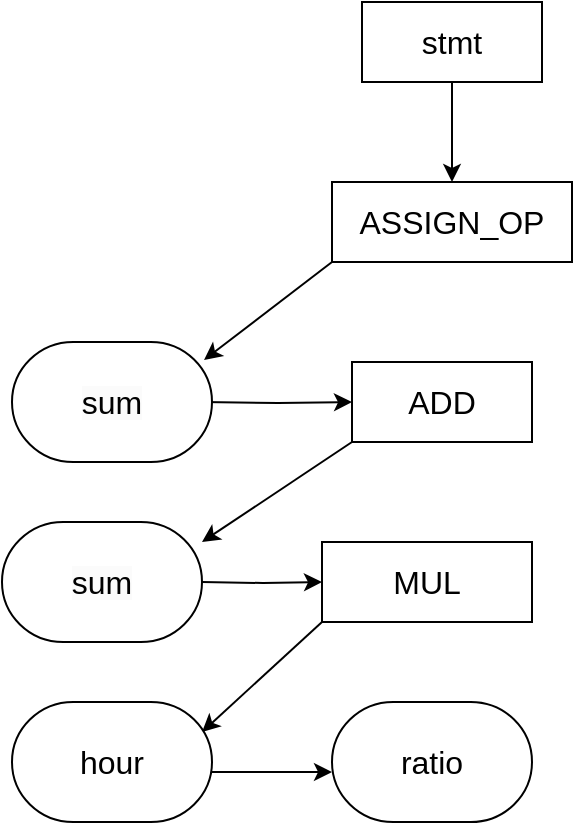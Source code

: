 <mxfile version="24.2.3" type="github" pages="3">
  <diagram id="C5RBs43oDa-KdzZeNtuy" name="Page-1">
    <mxGraphModel dx="470" dy="736" grid="1" gridSize="10" guides="1" tooltips="1" connect="1" arrows="1" fold="1" page="1" pageScale="1" pageWidth="827" pageHeight="1169" math="0" shadow="0">
      <root>
        <mxCell id="WIyWlLk6GJQsqaUBKTNV-0" />
        <mxCell id="WIyWlLk6GJQsqaUBKTNV-1" parent="WIyWlLk6GJQsqaUBKTNV-0" />
        <mxCell id="27S2P3sXcbqq2EMv2Zbi-0" style="edgeStyle=orthogonalEdgeStyle;rounded=0;orthogonalLoop=1;jettySize=auto;html=1;entryX=0.5;entryY=0;entryDx=0;entryDy=0;" edge="1" parent="WIyWlLk6GJQsqaUBKTNV-1" source="27S2P3sXcbqq2EMv2Zbi-1" target="27S2P3sXcbqq2EMv2Zbi-2">
          <mxGeometry relative="1" as="geometry" />
        </mxCell>
        <mxCell id="27S2P3sXcbqq2EMv2Zbi-1" value="&lt;font data-sider-select-id=&quot;dee6ed8b-5d42-46d7-af98-2b2d3d5c65ee&quot; style=&quot;font-size: 16px;&quot;&gt;stmt&lt;/font&gt;" style="rounded=0;whiteSpace=wrap;html=1;" vertex="1" parent="WIyWlLk6GJQsqaUBKTNV-1">
          <mxGeometry x="275" y="220" width="90" height="40" as="geometry" />
        </mxCell>
        <mxCell id="27S2P3sXcbqq2EMv2Zbi-2" value="&lt;font data-sider-select-id=&quot;dee6ed8b-5d42-46d7-af98-2b2d3d5c65ee&quot; style=&quot;font-size: 16px;&quot;&gt;ASSIGN_OP&lt;/font&gt;" style="rounded=0;whiteSpace=wrap;html=1;" vertex="1" parent="WIyWlLk6GJQsqaUBKTNV-1">
          <mxGeometry x="260" y="310" width="120" height="40" as="geometry" />
        </mxCell>
        <mxCell id="27S2P3sXcbqq2EMv2Zbi-3" value="&lt;span data-sider-select-id=&quot;1621714e-7e79-4df6-b9df-c7def656f76a&quot; style=&quot;font-size: 16px;&quot;&gt;MUL&lt;/span&gt;" style="rounded=0;whiteSpace=wrap;html=1;" vertex="1" parent="WIyWlLk6GJQsqaUBKTNV-1">
          <mxGeometry x="255" y="490" width="105" height="40" as="geometry" />
        </mxCell>
        <mxCell id="27S2P3sXcbqq2EMv2Zbi-4" value="&lt;span data-sider-select-id=&quot;72811d2f-14c1-4fe5-9dea-efd255cf5ae1&quot; style=&quot;font-size: 16px;&quot;&gt;ADD&lt;/span&gt;" style="rounded=0;whiteSpace=wrap;html=1;" vertex="1" parent="WIyWlLk6GJQsqaUBKTNV-1">
          <mxGeometry x="270" y="400" width="90" height="40" as="geometry" />
        </mxCell>
        <mxCell id="27S2P3sXcbqq2EMv2Zbi-6" style="edgeStyle=orthogonalEdgeStyle;rounded=0;orthogonalLoop=1;jettySize=auto;html=1;entryX=0;entryY=0.5;entryDx=0;entryDy=0;" edge="1" parent="WIyWlLk6GJQsqaUBKTNV-1">
          <mxGeometry relative="1" as="geometry">
            <mxPoint x="195" y="605" as="sourcePoint" />
            <mxPoint x="260" y="605" as="targetPoint" />
          </mxGeometry>
        </mxCell>
        <mxCell id="27S2P3sXcbqq2EMv2Zbi-8" style="edgeStyle=orthogonalEdgeStyle;rounded=0;orthogonalLoop=1;jettySize=auto;html=1;entryX=0;entryY=0.5;entryDx=0;entryDy=0;" edge="1" parent="WIyWlLk6GJQsqaUBKTNV-1" target="27S2P3sXcbqq2EMv2Zbi-3">
          <mxGeometry relative="1" as="geometry">
            <mxPoint x="195" y="510" as="sourcePoint" />
          </mxGeometry>
        </mxCell>
        <mxCell id="27S2P3sXcbqq2EMv2Zbi-10" style="edgeStyle=orthogonalEdgeStyle;rounded=0;orthogonalLoop=1;jettySize=auto;html=1;entryX=0;entryY=0.5;entryDx=0;entryDy=0;" edge="1" parent="WIyWlLk6GJQsqaUBKTNV-1" target="27S2P3sXcbqq2EMv2Zbi-4">
          <mxGeometry relative="1" as="geometry">
            <mxPoint x="195" y="420" as="sourcePoint" />
          </mxGeometry>
        </mxCell>
        <mxCell id="27S2P3sXcbqq2EMv2Zbi-12" value="" style="endArrow=classic;html=1;rounded=0;exitX=0;exitY=1;exitDx=0;exitDy=0;entryX=0.96;entryY=0.15;entryDx=0;entryDy=0;entryPerimeter=0;" edge="1" parent="WIyWlLk6GJQsqaUBKTNV-1" source="27S2P3sXcbqq2EMv2Zbi-2" target="9n4zqiEyNXkeWeJWRtDV-1">
          <mxGeometry width="50" height="50" relative="1" as="geometry">
            <mxPoint x="245" y="320" as="sourcePoint" />
            <mxPoint x="195" y="400" as="targetPoint" />
          </mxGeometry>
        </mxCell>
        <mxCell id="27S2P3sXcbqq2EMv2Zbi-13" value="" style="endArrow=classic;html=1;rounded=0;exitX=0;exitY=1;exitDx=0;exitDy=0;entryX=1;entryY=0;entryDx=0;entryDy=0;" edge="1" parent="WIyWlLk6GJQsqaUBKTNV-1" source="27S2P3sXcbqq2EMv2Zbi-4">
          <mxGeometry width="50" height="50" relative="1" as="geometry">
            <mxPoint x="245" y="410" as="sourcePoint" />
            <mxPoint x="195" y="490" as="targetPoint" />
          </mxGeometry>
        </mxCell>
        <mxCell id="27S2P3sXcbqq2EMv2Zbi-14" value="" style="endArrow=classic;html=1;rounded=0;entryX=1;entryY=0;entryDx=0;entryDy=0;exitX=0;exitY=1;exitDx=0;exitDy=0;" edge="1" parent="WIyWlLk6GJQsqaUBKTNV-1" source="27S2P3sXcbqq2EMv2Zbi-3">
          <mxGeometry width="50" height="50" relative="1" as="geometry">
            <mxPoint x="250" y="510" as="sourcePoint" />
            <mxPoint x="195" y="585" as="targetPoint" />
          </mxGeometry>
        </mxCell>
        <mxCell id="9n4zqiEyNXkeWeJWRtDV-1" value="&lt;br data-sider-select-id=&quot;b2b47d29-bed7-42bd-8b9e-62a4c75ea1e3&quot;&gt;&lt;span style=&quot;color: rgb(0, 0, 0); font-family: Helvetica; font-size: 16px; font-style: normal; font-variant-ligatures: normal; font-variant-caps: normal; font-weight: 400; letter-spacing: normal; orphans: 2; text-align: center; text-indent: 0px; text-transform: none; widows: 2; word-spacing: 0px; -webkit-text-stroke-width: 0px; white-space: normal; background-color: rgb(251, 251, 251); text-decoration-thickness: initial; text-decoration-style: initial; text-decoration-color: initial; display: inline !important; float: none;&quot;&gt;sum&lt;/span&gt;&lt;div&gt;&lt;br/&gt;&lt;/div&gt;" style="strokeWidth=1;html=1;shape=mxgraph.flowchart.terminator;whiteSpace=wrap;" vertex="1" parent="WIyWlLk6GJQsqaUBKTNV-1">
          <mxGeometry x="100" y="390" width="100" height="60" as="geometry" />
        </mxCell>
        <mxCell id="9n4zqiEyNXkeWeJWRtDV-3" value="&lt;br data-sider-select-id=&quot;b2b47d29-bed7-42bd-8b9e-62a4c75ea1e3&quot;&gt;&lt;span style=&quot;color: rgb(0, 0, 0); font-family: Helvetica; font-size: 16px; font-style: normal; font-variant-ligatures: normal; font-variant-caps: normal; font-weight: 400; letter-spacing: normal; orphans: 2; text-align: center; text-indent: 0px; text-transform: none; widows: 2; word-spacing: 0px; -webkit-text-stroke-width: 0px; white-space: normal; background-color: rgb(251, 251, 251); text-decoration-thickness: initial; text-decoration-style: initial; text-decoration-color: initial; display: inline !important; float: none;&quot;&gt;sum&lt;/span&gt;&lt;div&gt;&lt;br/&gt;&lt;/div&gt;" style="strokeWidth=1;html=1;shape=mxgraph.flowchart.terminator;whiteSpace=wrap;" vertex="1" parent="WIyWlLk6GJQsqaUBKTNV-1">
          <mxGeometry x="95" y="480" width="100" height="60" as="geometry" />
        </mxCell>
        <mxCell id="9n4zqiEyNXkeWeJWRtDV-4" value="&lt;div data-sider-select-id=&quot;52762617-b685-4083-9c0e-56b713b56889&quot;&gt;&lt;span style=&quot;font-size: 16px;&quot;&gt;hour&lt;/span&gt;&lt;/div&gt;" style="strokeWidth=1;html=1;shape=mxgraph.flowchart.terminator;whiteSpace=wrap;" vertex="1" parent="WIyWlLk6GJQsqaUBKTNV-1">
          <mxGeometry x="100" y="570" width="100" height="60" as="geometry" />
        </mxCell>
        <mxCell id="9n4zqiEyNXkeWeJWRtDV-5" value="&lt;div data-sider-select-id=&quot;52762617-b685-4083-9c0e-56b713b56889&quot;&gt;&lt;span data-sider-select-id=&quot;156f6e99-f859-4ebe-a71d-e269e159782e&quot; style=&quot;font-size: 16px;&quot;&gt;ratio&lt;/span&gt;&lt;/div&gt;" style="strokeWidth=1;html=1;shape=mxgraph.flowchart.terminator;whiteSpace=wrap;" vertex="1" parent="WIyWlLk6GJQsqaUBKTNV-1">
          <mxGeometry x="260" y="570" width="100" height="60" as="geometry" />
        </mxCell>
      </root>
    </mxGraphModel>
  </diagram>
  <diagram id="fNfHDB7TTBPppFq7aZpA" name="페이지-2">
    <mxGraphModel dx="1175" dy="1840" grid="1" gridSize="10" guides="1" tooltips="1" connect="1" arrows="1" fold="1" page="1" pageScale="1" pageWidth="827" pageHeight="1169" math="0" shadow="0">
      <root>
        <mxCell id="0" />
        <mxCell id="1" parent="0" />
        <mxCell id="7d0kxQEAGNRu3mSkD8jf-1" style="edgeStyle=orthogonalEdgeStyle;rounded=0;orthogonalLoop=1;jettySize=auto;html=1;entryX=0.5;entryY=0;entryDx=0;entryDy=0;" edge="1" parent="1" source="7d0kxQEAGNRu3mSkD8jf-2" target="7d0kxQEAGNRu3mSkD8jf-4">
          <mxGeometry relative="1" as="geometry" />
        </mxCell>
        <mxCell id="7d0kxQEAGNRu3mSkD8jf-2" value="&lt;font data-sider-select-id=&quot;dee6ed8b-5d42-46d7-af98-2b2d3d5c65ee&quot; style=&quot;font-size: 16px;&quot;&gt;IF_ST&lt;/font&gt;" style="rounded=0;whiteSpace=wrap;html=1;" vertex="1" parent="1">
          <mxGeometry x="275" y="220" width="90" height="40" as="geometry" />
        </mxCell>
        <mxCell id="7d0kxQEAGNRu3mSkD8jf-4" value="&lt;font data-sider-select-id=&quot;dee6ed8b-5d42-46d7-af98-2b2d3d5c65ee&quot; style=&quot;font-size: 16px;&quot;&gt;GE&lt;/font&gt;" style="rounded=0;whiteSpace=wrap;html=1;" vertex="1" parent="1">
          <mxGeometry x="260" y="310" width="120" height="40" as="geometry" />
        </mxCell>
        <mxCell id="7d0kxQEAGNRu3mSkD8jf-6" value="&lt;span style=&quot;font-size: 16px;&quot;&gt;EXP_ST&lt;/span&gt;" style="rounded=0;whiteSpace=wrap;html=1;" vertex="1" parent="1">
          <mxGeometry x="685" y="310" width="105" height="40" as="geometry" />
        </mxCell>
        <mxCell id="7d0kxQEAGNRu3mSkD8jf-11" value="&lt;span data-sider-select-id=&quot;a35e91d1-0b74-42c9-a46e-b5261c70f3c6&quot; style=&quot;font-size: 16px;&quot;&gt;ASSIGN_OP&lt;/span&gt;" style="rounded=0;whiteSpace=wrap;html=1;" vertex="1" parent="1">
          <mxGeometry x="420" y="405" width="110" height="40" as="geometry" />
        </mxCell>
        <mxCell id="7d0kxQEAGNRu3mSkD8jf-12" style="edgeStyle=orthogonalEdgeStyle;rounded=0;orthogonalLoop=1;jettySize=auto;html=1;entryX=0;entryY=0.5;entryDx=0;entryDy=0;" edge="1" parent="1" source="7d0kxQEAGNRu3mSkD8jf-13" target="7d0kxQEAGNRu3mSkD8jf-6">
          <mxGeometry relative="1" as="geometry" />
        </mxCell>
        <mxCell id="KdiFoH9Uw0eDkTZSnD7i-1" style="edgeStyle=orthogonalEdgeStyle;rounded=0;orthogonalLoop=1;jettySize=auto;html=1;entryX=0.5;entryY=0;entryDx=0;entryDy=0;" edge="1" parent="1" source="7d0kxQEAGNRu3mSkD8jf-13" target="7d0kxQEAGNRu3mSkD8jf-11">
          <mxGeometry relative="1" as="geometry" />
        </mxCell>
        <mxCell id="7d0kxQEAGNRu3mSkD8jf-13" value="&lt;font data-sider-select-id=&quot;dee6ed8b-5d42-46d7-af98-2b2d3d5c65ee&quot; style=&quot;font-size: 16px;&quot;&gt;EXP_ST&lt;/font&gt;" style="rounded=0;whiteSpace=wrap;html=1;" vertex="1" parent="1">
          <mxGeometry x="430" y="310" width="90" height="40" as="geometry" />
        </mxCell>
        <mxCell id="7d0kxQEAGNRu3mSkD8jf-20" style="edgeStyle=orthogonalEdgeStyle;rounded=0;orthogonalLoop=1;jettySize=auto;html=1;entryX=0;entryY=0.5;entryDx=0;entryDy=0;" edge="1" parent="1">
          <mxGeometry relative="1" as="geometry">
            <mxPoint x="195" y="420" as="sourcePoint" />
            <mxPoint x="275" y="420" as="targetPoint" />
          </mxGeometry>
        </mxCell>
        <mxCell id="7d0kxQEAGNRu3mSkD8jf-17" value="" style="endArrow=classic;html=1;rounded=0;exitX=0;exitY=1;exitDx=0;exitDy=0;entryX=1;entryY=0;entryDx=0;entryDy=0;" edge="1" parent="1" source="7d0kxQEAGNRu3mSkD8jf-4">
          <mxGeometry width="50" height="50" relative="1" as="geometry">
            <mxPoint x="245" y="320" as="sourcePoint" />
            <mxPoint x="195" y="400" as="targetPoint" />
          </mxGeometry>
        </mxCell>
        <mxCell id="KdiFoH9Uw0eDkTZSnD7i-3" value="&lt;span data-sider-select-id=&quot;a35e91d1-0b74-42c9-a46e-b5261c70f3c6&quot; style=&quot;font-size: 16px;&quot;&gt;ASSIGN_OP&lt;/span&gt;" style="rounded=0;whiteSpace=wrap;html=1;" vertex="1" parent="1">
          <mxGeometry x="680" y="400" width="110" height="40" as="geometry" />
        </mxCell>
        <mxCell id="Btchepn9e1ZtWBrve7HN-1" value="&lt;div style=&quot;font-size: 16px;&quot;&gt;a&lt;/div&gt;" style="strokeWidth=1;html=1;shape=mxgraph.flowchart.terminator;whiteSpace=wrap;" vertex="1" parent="1">
          <mxGeometry x="100" y="390" width="100" height="60" as="geometry" />
        </mxCell>
        <mxCell id="Btchepn9e1ZtWBrve7HN-2" value="&lt;div style=&quot;font-size: 16px;&quot;&gt;b&lt;/div&gt;" style="strokeWidth=1;html=1;shape=mxgraph.flowchart.terminator;whiteSpace=wrap;" vertex="1" parent="1">
          <mxGeometry x="280" y="390" width="100" height="60" as="geometry" />
        </mxCell>
        <mxCell id="Btchepn9e1ZtWBrve7HN-8" value="&lt;div style=&quot;font-size: 16px;&quot;&gt;a&lt;/div&gt;" style="strokeWidth=1;html=1;shape=mxgraph.flowchart.terminator;whiteSpace=wrap;" vertex="1" parent="1">
          <mxGeometry x="700" y="490" width="100" height="60" as="geometry" />
        </mxCell>
        <mxCell id="Btchepn9e1ZtWBrve7HN-13" style="edgeStyle=orthogonalEdgeStyle;rounded=0;orthogonalLoop=1;jettySize=auto;html=1;" edge="1" parent="1" source="Btchepn9e1ZtWBrve7HN-9" target="Btchepn9e1ZtWBrve7HN-10">
          <mxGeometry relative="1" as="geometry" />
        </mxCell>
        <mxCell id="Btchepn9e1ZtWBrve7HN-9" value="&lt;div data-sider-select-id=&quot;af204300-070c-4a5b-835b-bccf7250c817&quot; style=&quot;font-size: 16px;&quot;&gt;c&lt;/div&gt;" style="strokeWidth=1;html=1;shape=mxgraph.flowchart.terminator;whiteSpace=wrap;" vertex="1" parent="1">
          <mxGeometry x="270" y="490" width="100" height="60" as="geometry" />
        </mxCell>
        <mxCell id="Btchepn9e1ZtWBrve7HN-10" value="&lt;div data-sider-select-id=&quot;61d3a874-7bee-412e-b526-edf2e81e6780&quot; style=&quot;font-size: 16px;&quot;&gt;b&lt;/div&gt;" style="strokeWidth=1;html=1;shape=mxgraph.flowchart.terminator;whiteSpace=wrap;" vertex="1" parent="1">
          <mxGeometry x="420" y="490" width="100" height="60" as="geometry" />
        </mxCell>
        <mxCell id="Btchepn9e1ZtWBrve7HN-11" value="&lt;div data-sider-select-id=&quot;c081013d-5fb5-40e5-8097-fedc40ae0598&quot; style=&quot;font-size: 16px;&quot;&gt;c&lt;/div&gt;" style="strokeWidth=1;html=1;shape=mxgraph.flowchart.terminator;whiteSpace=wrap;" vertex="1" parent="1">
          <mxGeometry x="550" y="490" width="100" height="60" as="geometry" />
        </mxCell>
        <mxCell id="Btchepn9e1ZtWBrve7HN-12" value="" style="endArrow=classic;html=1;rounded=0;exitX=0;exitY=1;exitDx=0;exitDy=0;entryX=1;entryY=0;entryDx=0;entryDy=0;" edge="1" parent="1">
          <mxGeometry width="50" height="50" relative="1" as="geometry">
            <mxPoint x="420" y="445" as="sourcePoint" />
            <mxPoint x="355" y="495" as="targetPoint" />
          </mxGeometry>
        </mxCell>
        <mxCell id="Btchepn9e1ZtWBrve7HN-14" value="" style="endArrow=classic;html=1;rounded=0;exitX=0;exitY=1;exitDx=0;exitDy=0;entryX=1;entryY=0;entryDx=0;entryDy=0;" edge="1" parent="1">
          <mxGeometry width="50" height="50" relative="1" as="geometry">
            <mxPoint x="680" y="440" as="sourcePoint" />
            <mxPoint x="615" y="490" as="targetPoint" />
          </mxGeometry>
        </mxCell>
        <mxCell id="Btchepn9e1ZtWBrve7HN-15" style="edgeStyle=orthogonalEdgeStyle;rounded=0;orthogonalLoop=1;jettySize=auto;html=1;entryX=0.522;entryY=-0.093;entryDx=0;entryDy=0;entryPerimeter=0;" edge="1" parent="1" source="7d0kxQEAGNRu3mSkD8jf-6" target="KdiFoH9Uw0eDkTZSnD7i-3">
          <mxGeometry relative="1" as="geometry" />
        </mxCell>
        <mxCell id="Btchepn9e1ZtWBrve7HN-16" style="edgeStyle=orthogonalEdgeStyle;rounded=0;orthogonalLoop=1;jettySize=auto;html=1;entryX=0;entryY=0.5;entryDx=0;entryDy=0;entryPerimeter=0;" edge="1" parent="1" source="Btchepn9e1ZtWBrve7HN-11" target="Btchepn9e1ZtWBrve7HN-8">
          <mxGeometry relative="1" as="geometry" />
        </mxCell>
      </root>
    </mxGraphModel>
  </diagram>
  <diagram id="L2gQk50iK5lnUn65gICv" name="페이지-3">
    <mxGraphModel dx="1841" dy="1051" grid="1" gridSize="10" guides="1" tooltips="1" connect="1" arrows="1" fold="1" page="1" pageScale="1" pageWidth="827" pageHeight="1169" math="0" shadow="0">
      <root>
        <mxCell id="0" />
        <mxCell id="1" parent="0" />
        <mxCell id="ULithzEe3QTlvXvxK5Zr-26" style="edgeStyle=orthogonalEdgeStyle;rounded=0;orthogonalLoop=1;jettySize=auto;html=1;entryX=0.5;entryY=0;entryDx=0;entryDy=0;" edge="1" parent="1" source="ULithzEe3QTlvXvxK5Zr-8" target="ULithzEe3QTlvXvxK5Zr-24">
          <mxGeometry relative="1" as="geometry" />
        </mxCell>
        <mxCell id="ULithzEe3QTlvXvxK5Zr-44" style="edgeStyle=orthogonalEdgeStyle;rounded=0;orthogonalLoop=1;jettySize=auto;html=1;entryX=0;entryY=0.5;entryDx=0;entryDy=0;" edge="1" parent="1" source="ULithzEe3QTlvXvxK5Zr-8" target="ULithzEe3QTlvXvxK5Zr-23">
          <mxGeometry relative="1" as="geometry" />
        </mxCell>
        <mxCell id="ULithzEe3QTlvXvxK5Zr-8" value="&lt;font data-sider-select-id=&quot;dee6ed8b-5d42-46d7-af98-2b2d3d5c65ee&quot; style=&quot;font-size: 16px;&quot;&gt;EXP_ST&lt;/font&gt;" style="rounded=0;whiteSpace=wrap;html=1;" vertex="1" parent="1">
          <mxGeometry x="-120" y="550" width="90" height="40" as="geometry" />
        </mxCell>
        <mxCell id="ULithzEe3QTlvXvxK5Zr-27" style="edgeStyle=orthogonalEdgeStyle;rounded=0;orthogonalLoop=1;jettySize=auto;html=1;" edge="1" parent="1" source="ULithzEe3QTlvXvxK5Zr-23" target="ULithzEe3QTlvXvxK5Zr-25">
          <mxGeometry relative="1" as="geometry" />
        </mxCell>
        <mxCell id="ULithzEe3QTlvXvxK5Zr-63" style="edgeStyle=orthogonalEdgeStyle;rounded=0;orthogonalLoop=1;jettySize=auto;html=1;entryX=1;entryY=0.5;entryDx=0;entryDy=0;" edge="1" parent="1" source="ULithzEe3QTlvXvxK5Zr-23" target="ULithzEe3QTlvXvxK5Zr-38">
          <mxGeometry relative="1" as="geometry">
            <Array as="points">
              <mxPoint x="360" y="570" />
              <mxPoint x="360" y="859" />
            </Array>
          </mxGeometry>
        </mxCell>
        <mxCell id="ULithzEe3QTlvXvxK5Zr-23" value="&lt;font data-sider-select-id=&quot;dee6ed8b-5d42-46d7-af98-2b2d3d5c65ee&quot; style=&quot;font-size: 16px;&quot;&gt;EXP_ST&lt;/font&gt;" style="rounded=0;whiteSpace=wrap;html=1;" vertex="1" parent="1">
          <mxGeometry x="110" y="550" width="90" height="40" as="geometry" />
        </mxCell>
        <mxCell id="ULithzEe3QTlvXvxK5Zr-24" value="&lt;span data-sider-select-id=&quot;a35e91d1-0b74-42c9-a46e-b5261c70f3c6&quot; style=&quot;font-size: 16px;&quot;&gt;ASSIGN_OP&lt;/span&gt;" style="rounded=0;whiteSpace=wrap;html=1;" vertex="1" parent="1">
          <mxGeometry x="-130" y="630" width="110" height="40" as="geometry" />
        </mxCell>
        <mxCell id="ULithzEe3QTlvXvxK5Zr-25" value="&lt;span data-sider-select-id=&quot;a35e91d1-0b74-42c9-a46e-b5261c70f3c6&quot; style=&quot;font-size: 16px;&quot;&gt;ASSIGN_OP&lt;/span&gt;" style="rounded=0;whiteSpace=wrap;html=1;" vertex="1" parent="1">
          <mxGeometry x="100" y="630" width="110" height="40" as="geometry" />
        </mxCell>
        <mxCell id="ULithzEe3QTlvXvxK5Zr-33" style="edgeStyle=orthogonalEdgeStyle;rounded=0;orthogonalLoop=1;jettySize=auto;html=1;" edge="1" parent="1" source="ULithzEe3QTlvXvxK5Zr-28" target="ULithzEe3QTlvXvxK5Zr-29">
          <mxGeometry relative="1" as="geometry" />
        </mxCell>
        <mxCell id="ULithzEe3QTlvXvxK5Zr-28" value="&lt;div data-sider-select-id=&quot;4fc4cdbc-a6b3-4794-94dd-3a829fdbd8da&quot; style=&quot;font-size: 16px;&quot;&gt;i&lt;/div&gt;" style="strokeWidth=1;html=1;shape=mxgraph.flowchart.terminator;whiteSpace=wrap;" vertex="1" parent="1">
          <mxGeometry x="-280" y="720" width="100" height="60" as="geometry" />
        </mxCell>
        <mxCell id="ULithzEe3QTlvXvxK5Zr-29" value="&lt;div data-sider-select-id=&quot;a2439201-f13c-405b-bcfa-a0fcadbd47ed&quot; style=&quot;font-size: 16px;&quot;&gt;10&lt;/div&gt;" style="strokeWidth=1;html=1;shape=mxgraph.flowchart.terminator;whiteSpace=wrap;" vertex="1" parent="1">
          <mxGeometry x="-140" y="720" width="100" height="60" as="geometry" />
        </mxCell>
        <mxCell id="ULithzEe3QTlvXvxK5Zr-36" style="edgeStyle=orthogonalEdgeStyle;rounded=0;orthogonalLoop=1;jettySize=auto;html=1;" edge="1" parent="1" source="ULithzEe3QTlvXvxK5Zr-30" target="ULithzEe3QTlvXvxK5Zr-31">
          <mxGeometry relative="1" as="geometry" />
        </mxCell>
        <mxCell id="ULithzEe3QTlvXvxK5Zr-30" value="&lt;div data-sider-select-id=&quot;d508b44a-3989-44f6-9c9b-930680eb44a8&quot; style=&quot;font-size: 16px;&quot;&gt;sum&lt;/div&gt;" style="strokeWidth=1;html=1;shape=mxgraph.flowchart.terminator;whiteSpace=wrap;" vertex="1" parent="1">
          <mxGeometry x="-10" y="720" width="100" height="60" as="geometry" />
        </mxCell>
        <mxCell id="ULithzEe3QTlvXvxK5Zr-31" value="&lt;div data-sider-select-id=&quot;d508b44a-3989-44f6-9c9b-930680eb44a8&quot; style=&quot;font-size: 16px;&quot;&gt;0&lt;/div&gt;" style="strokeWidth=1;html=1;shape=mxgraph.flowchart.terminator;whiteSpace=wrap;" vertex="1" parent="1">
          <mxGeometry x="120" y="720" width="100" height="60" as="geometry" />
        </mxCell>
        <mxCell id="ULithzEe3QTlvXvxK5Zr-32" value="" style="endArrow=classic;html=1;rounded=0;exitX=0;exitY=1;exitDx=0;exitDy=0;entryX=0.89;entryY=0.11;entryDx=0;entryDy=0;entryPerimeter=0;" edge="1" parent="1" target="ULithzEe3QTlvXvxK5Zr-28">
          <mxGeometry width="50" height="50" relative="1" as="geometry">
            <mxPoint x="-130" y="670" as="sourcePoint" />
            <mxPoint x="-195" y="720" as="targetPoint" />
          </mxGeometry>
        </mxCell>
        <mxCell id="ULithzEe3QTlvXvxK5Zr-34" value="" style="endArrow=classic;html=1;rounded=0;exitX=0;exitY=1;exitDx=0;exitDy=0;" edge="1" parent="1">
          <mxGeometry width="50" height="50" relative="1" as="geometry">
            <mxPoint x="100" y="670" as="sourcePoint" />
            <mxPoint x="50" y="720" as="targetPoint" />
          </mxGeometry>
        </mxCell>
        <mxCell id="ULithzEe3QTlvXvxK5Zr-37" style="edgeStyle=orthogonalEdgeStyle;rounded=0;orthogonalLoop=1;jettySize=auto;html=1;entryX=0.5;entryY=0;entryDx=0;entryDy=0;" edge="1" parent="1" source="ULithzEe3QTlvXvxK5Zr-38" target="ULithzEe3QTlvXvxK5Zr-39">
          <mxGeometry relative="1" as="geometry" />
        </mxCell>
        <mxCell id="ULithzEe3QTlvXvxK5Zr-38" value="&lt;font data-sider-select-id=&quot;dee6ed8b-5d42-46d7-af98-2b2d3d5c65ee&quot; style=&quot;font-size: 16px;&quot;&gt;WHILE_ST&lt;/font&gt;" style="rounded=0;whiteSpace=wrap;html=1;" vertex="1" parent="1">
          <mxGeometry x="45" y="839" width="90" height="40" as="geometry" />
        </mxCell>
        <mxCell id="ULithzEe3QTlvXvxK5Zr-47" style="edgeStyle=orthogonalEdgeStyle;rounded=0;orthogonalLoop=1;jettySize=auto;html=1;entryX=0;entryY=0.5;entryDx=0;entryDy=0;" edge="1" parent="1" source="ULithzEe3QTlvXvxK5Zr-39" target="ULithzEe3QTlvXvxK5Zr-46">
          <mxGeometry relative="1" as="geometry" />
        </mxCell>
        <mxCell id="ULithzEe3QTlvXvxK5Zr-39" value="&lt;font data-sider-select-id=&quot;dee6ed8b-5d42-46d7-af98-2b2d3d5c65ee&quot; style=&quot;font-size: 16px;&quot;&gt;GE&lt;/font&gt;" style="rounded=0;whiteSpace=wrap;html=1;" vertex="1" parent="1">
          <mxGeometry x="30" y="940" width="120" height="40" as="geometry" />
        </mxCell>
        <mxCell id="ULithzEe3QTlvXvxK5Zr-40" style="edgeStyle=orthogonalEdgeStyle;rounded=0;orthogonalLoop=1;jettySize=auto;html=1;entryX=0;entryY=0.5;entryDx=0;entryDy=0;" edge="1" parent="1">
          <mxGeometry relative="1" as="geometry">
            <mxPoint x="-35" y="1050" as="sourcePoint" />
            <mxPoint x="45" y="1050" as="targetPoint" />
          </mxGeometry>
        </mxCell>
        <mxCell id="ULithzEe3QTlvXvxK5Zr-41" value="" style="endArrow=classic;html=1;rounded=0;exitX=0;exitY=1;exitDx=0;exitDy=0;entryX=1;entryY=0;entryDx=0;entryDy=0;" edge="1" parent="1" source="ULithzEe3QTlvXvxK5Zr-39">
          <mxGeometry width="50" height="50" relative="1" as="geometry">
            <mxPoint x="15" y="950" as="sourcePoint" />
            <mxPoint x="-35" y="1030" as="targetPoint" />
          </mxGeometry>
        </mxCell>
        <mxCell id="ULithzEe3QTlvXvxK5Zr-42" value="&lt;div data-sider-select-id=&quot;e277dcc4-ad30-4acf-a720-a3dba6572099&quot; style=&quot;font-size: 16px;&quot;&gt;i&lt;/div&gt;" style="strokeWidth=1;html=1;shape=mxgraph.flowchart.terminator;whiteSpace=wrap;" vertex="1" parent="1">
          <mxGeometry x="-130" y="1020" width="100" height="60" as="geometry" />
        </mxCell>
        <mxCell id="ULithzEe3QTlvXvxK5Zr-43" value="&lt;div data-sider-select-id=&quot;168a1e54-052f-4b41-9dd3-f088c4b10ee2&quot; style=&quot;font-size: 16px;&quot;&gt;0&lt;/div&gt;" style="strokeWidth=1;html=1;shape=mxgraph.flowchart.terminator;whiteSpace=wrap;" vertex="1" parent="1">
          <mxGeometry x="50" y="1020" width="100" height="60" as="geometry" />
        </mxCell>
        <mxCell id="ULithzEe3QTlvXvxK5Zr-53" style="edgeStyle=orthogonalEdgeStyle;rounded=0;orthogonalLoop=1;jettySize=auto;html=1;" edge="1" parent="1" source="ULithzEe3QTlvXvxK5Zr-46" target="ULithzEe3QTlvXvxK5Zr-50">
          <mxGeometry relative="1" as="geometry" />
        </mxCell>
        <mxCell id="ULithzEe3QTlvXvxK5Zr-62" style="edgeStyle=orthogonalEdgeStyle;rounded=0;orthogonalLoop=1;jettySize=auto;html=1;entryX=0;entryY=0.5;entryDx=0;entryDy=0;" edge="1" parent="1" source="ULithzEe3QTlvXvxK5Zr-46" target="ULithzEe3QTlvXvxK5Zr-56">
          <mxGeometry relative="1" as="geometry" />
        </mxCell>
        <mxCell id="ULithzEe3QTlvXvxK5Zr-46" value="&lt;font data-sider-select-id=&quot;dee6ed8b-5d42-46d7-af98-2b2d3d5c65ee&quot; style=&quot;font-size: 16px;&quot;&gt;EXP_ST&lt;/font&gt;" style="rounded=0;whiteSpace=wrap;html=1;" vertex="1" parent="1">
          <mxGeometry x="240" y="940" width="90" height="40" as="geometry" />
        </mxCell>
        <mxCell id="ULithzEe3QTlvXvxK5Zr-48" value="&lt;div data-sider-select-id=&quot;e277dcc4-ad30-4acf-a720-a3dba6572099&quot; style=&quot;font-size: 16px;&quot;&gt;sum&lt;/div&gt;" style="strokeWidth=1;html=1;shape=mxgraph.flowchart.terminator;whiteSpace=wrap;" vertex="1" parent="1">
          <mxGeometry x="80" y="1120" width="100" height="60" as="geometry" />
        </mxCell>
        <mxCell id="ULithzEe3QTlvXvxK5Zr-49" value="&lt;div data-sider-select-id=&quot;e277dcc4-ad30-4acf-a720-a3dba6572099&quot; style=&quot;font-size: 16px;&quot;&gt;i&lt;/div&gt;" style="strokeWidth=1;html=1;shape=mxgraph.flowchart.terminator;whiteSpace=wrap;" vertex="1" parent="1">
          <mxGeometry x="225" y="1120" width="100" height="60" as="geometry" />
        </mxCell>
        <mxCell id="ULithzEe3QTlvXvxK5Zr-50" value="&lt;font data-sider-select-id=&quot;dee6ed8b-5d42-46d7-af98-2b2d3d5c65ee&quot; style=&quot;font-size: 16px;&quot;&gt;ASSIGN_ADD&lt;/font&gt;" style="rounded=0;whiteSpace=wrap;html=1;" vertex="1" parent="1">
          <mxGeometry x="225" y="1020" width="120" height="40" as="geometry" />
        </mxCell>
        <mxCell id="ULithzEe3QTlvXvxK5Zr-51" value="" style="endArrow=classic;html=1;rounded=0;exitX=0;exitY=1;exitDx=0;exitDy=0;entryX=0.817;entryY=0.031;entryDx=0;entryDy=0;entryPerimeter=0;" edge="1" parent="1" target="ULithzEe3QTlvXvxK5Zr-48">
          <mxGeometry width="50" height="50" relative="1" as="geometry">
            <mxPoint x="225" y="1060" as="sourcePoint" />
            <mxPoint x="160" y="1110" as="targetPoint" />
          </mxGeometry>
        </mxCell>
        <mxCell id="ULithzEe3QTlvXvxK5Zr-52" style="edgeStyle=orthogonalEdgeStyle;rounded=0;orthogonalLoop=1;jettySize=auto;html=1;entryX=0;entryY=0.5;entryDx=0;entryDy=0;entryPerimeter=0;" edge="1" parent="1" source="ULithzEe3QTlvXvxK5Zr-48" target="ULithzEe3QTlvXvxK5Zr-49">
          <mxGeometry relative="1" as="geometry" />
        </mxCell>
        <mxCell id="ULithzEe3QTlvXvxK5Zr-55" style="edgeStyle=orthogonalEdgeStyle;rounded=0;orthogonalLoop=1;jettySize=auto;html=1;" edge="1" parent="1" source="ULithzEe3QTlvXvxK5Zr-56" target="ULithzEe3QTlvXvxK5Zr-59">
          <mxGeometry relative="1" as="geometry" />
        </mxCell>
        <mxCell id="ULithzEe3QTlvXvxK5Zr-56" value="&lt;font data-sider-select-id=&quot;dee6ed8b-5d42-46d7-af98-2b2d3d5c65ee&quot; style=&quot;font-size: 16px;&quot;&gt;EXP_ST&lt;/font&gt;" style="rounded=0;whiteSpace=wrap;html=1;" vertex="1" parent="1">
          <mxGeometry x="460" y="940" width="90" height="40" as="geometry" />
        </mxCell>
        <mxCell id="ULithzEe3QTlvXvxK5Zr-57" value="&lt;div data-sider-select-id=&quot;e277dcc4-ad30-4acf-a720-a3dba6572099&quot; style=&quot;font-size: 16px;&quot;&gt;i&lt;/div&gt;" style="strokeWidth=1;html=1;shape=mxgraph.flowchart.terminator;whiteSpace=wrap;" vertex="1" parent="1">
          <mxGeometry x="345" y="1120" width="100" height="60" as="geometry" />
        </mxCell>
        <mxCell id="ULithzEe3QTlvXvxK5Zr-58" value="&lt;div data-sider-select-id=&quot;e277dcc4-ad30-4acf-a720-a3dba6572099&quot; style=&quot;font-size: 16px;&quot;&gt;1&lt;/div&gt;" style="strokeWidth=1;html=1;shape=mxgraph.flowchart.terminator;whiteSpace=wrap;" vertex="1" parent="1">
          <mxGeometry x="490" y="1120" width="100" height="60" as="geometry" />
        </mxCell>
        <mxCell id="ULithzEe3QTlvXvxK5Zr-59" value="&lt;font data-sider-select-id=&quot;dee6ed8b-5d42-46d7-af98-2b2d3d5c65ee&quot; style=&quot;font-size: 16px;&quot;&gt;ASSIGN_SUB&lt;/font&gt;" style="rounded=0;whiteSpace=wrap;html=1;" vertex="1" parent="1">
          <mxGeometry x="445" y="1020" width="120" height="40" as="geometry" />
        </mxCell>
        <mxCell id="ULithzEe3QTlvXvxK5Zr-60" value="" style="endArrow=classic;html=1;rounded=0;exitX=0;exitY=1;exitDx=0;exitDy=0;entryX=0.5;entryY=0;entryDx=0;entryDy=0;entryPerimeter=0;" edge="1" parent="1" target="ULithzEe3QTlvXvxK5Zr-57" source="ULithzEe3QTlvXvxK5Zr-59">
          <mxGeometry width="50" height="50" relative="1" as="geometry">
            <mxPoint x="490" y="1060" as="sourcePoint" />
            <mxPoint x="425" y="1110" as="targetPoint" />
          </mxGeometry>
        </mxCell>
        <mxCell id="ULithzEe3QTlvXvxK5Zr-61" style="edgeStyle=orthogonalEdgeStyle;rounded=0;orthogonalLoop=1;jettySize=auto;html=1;entryX=0;entryY=0.5;entryDx=0;entryDy=0;entryPerimeter=0;" edge="1" parent="1" source="ULithzEe3QTlvXvxK5Zr-57" target="ULithzEe3QTlvXvxK5Zr-58">
          <mxGeometry relative="1" as="geometry" />
        </mxCell>
      </root>
    </mxGraphModel>
  </diagram>
</mxfile>
